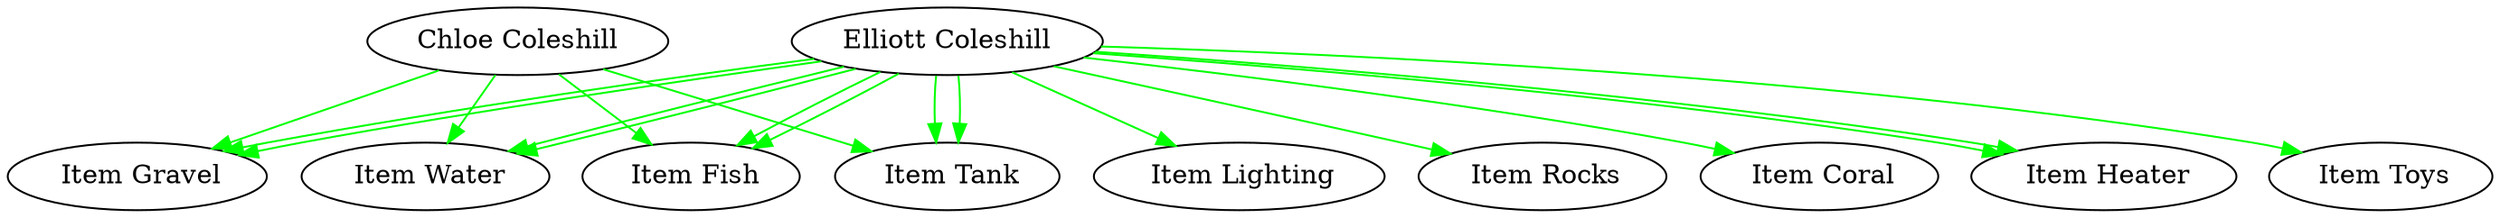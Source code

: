 digraph myGraph {
"Chloe Coleshill"->" Item Tank" [color=green];
"Chloe Coleshill"->" Item Gravel" [color=green];
"Chloe Coleshill"->" Item Water" [color=green];
"Chloe Coleshill"->" Item Fish" [color=green];

"Elliott Coleshill"->" Item Tank" [color=green];
"Elliott Coleshill"->" Item Gravel" [color=green];
"Elliott Coleshill"->" Item Water" [color=green];
"Elliott Coleshill"->" Item Heater" [color=green];
"Elliott Coleshill"->" Item Fish" [color=green];
"Elliott Coleshill"->" Item Toys" [color=green];

"Elliott Coleshill"->" Item Tank" [color=green];
"Elliott Coleshill"->" Item Gravel" [color=green];
"Elliott Coleshill"->" Item Water" [color=green];
"Elliott Coleshill"->" Item Lighting" [color=green];
"Elliott Coleshill"->" Item Heater" [color=green];
"Elliott Coleshill"->" Item Rocks" [color=green];
"Elliott Coleshill"->" Item Fish" [color=green];
"Elliott Coleshill"->" Item Coral" [color=green];

}
